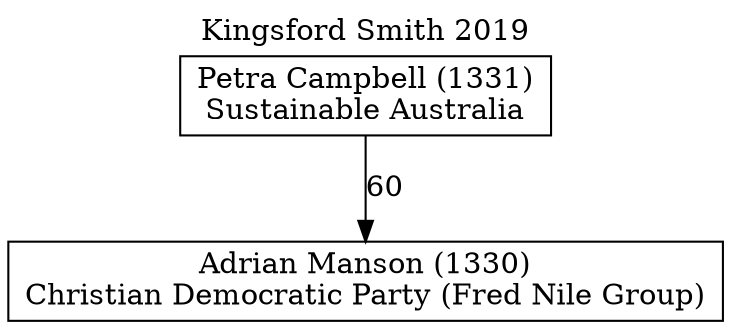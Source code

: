 // House preference flow
digraph "Adrian Manson (1330)_Kingsford Smith_2019" {
	graph [label="Kingsford Smith 2019" labelloc=t mclimit=10]
	node [shape=box]
	"Adrian Manson (1330)" [label="Adrian Manson (1330)
Christian Democratic Party (Fred Nile Group)"]
	"Petra Campbell (1331)" [label="Petra Campbell (1331)
Sustainable Australia"]
	"Petra Campbell (1331)" -> "Adrian Manson (1330)" [label=60]
}
